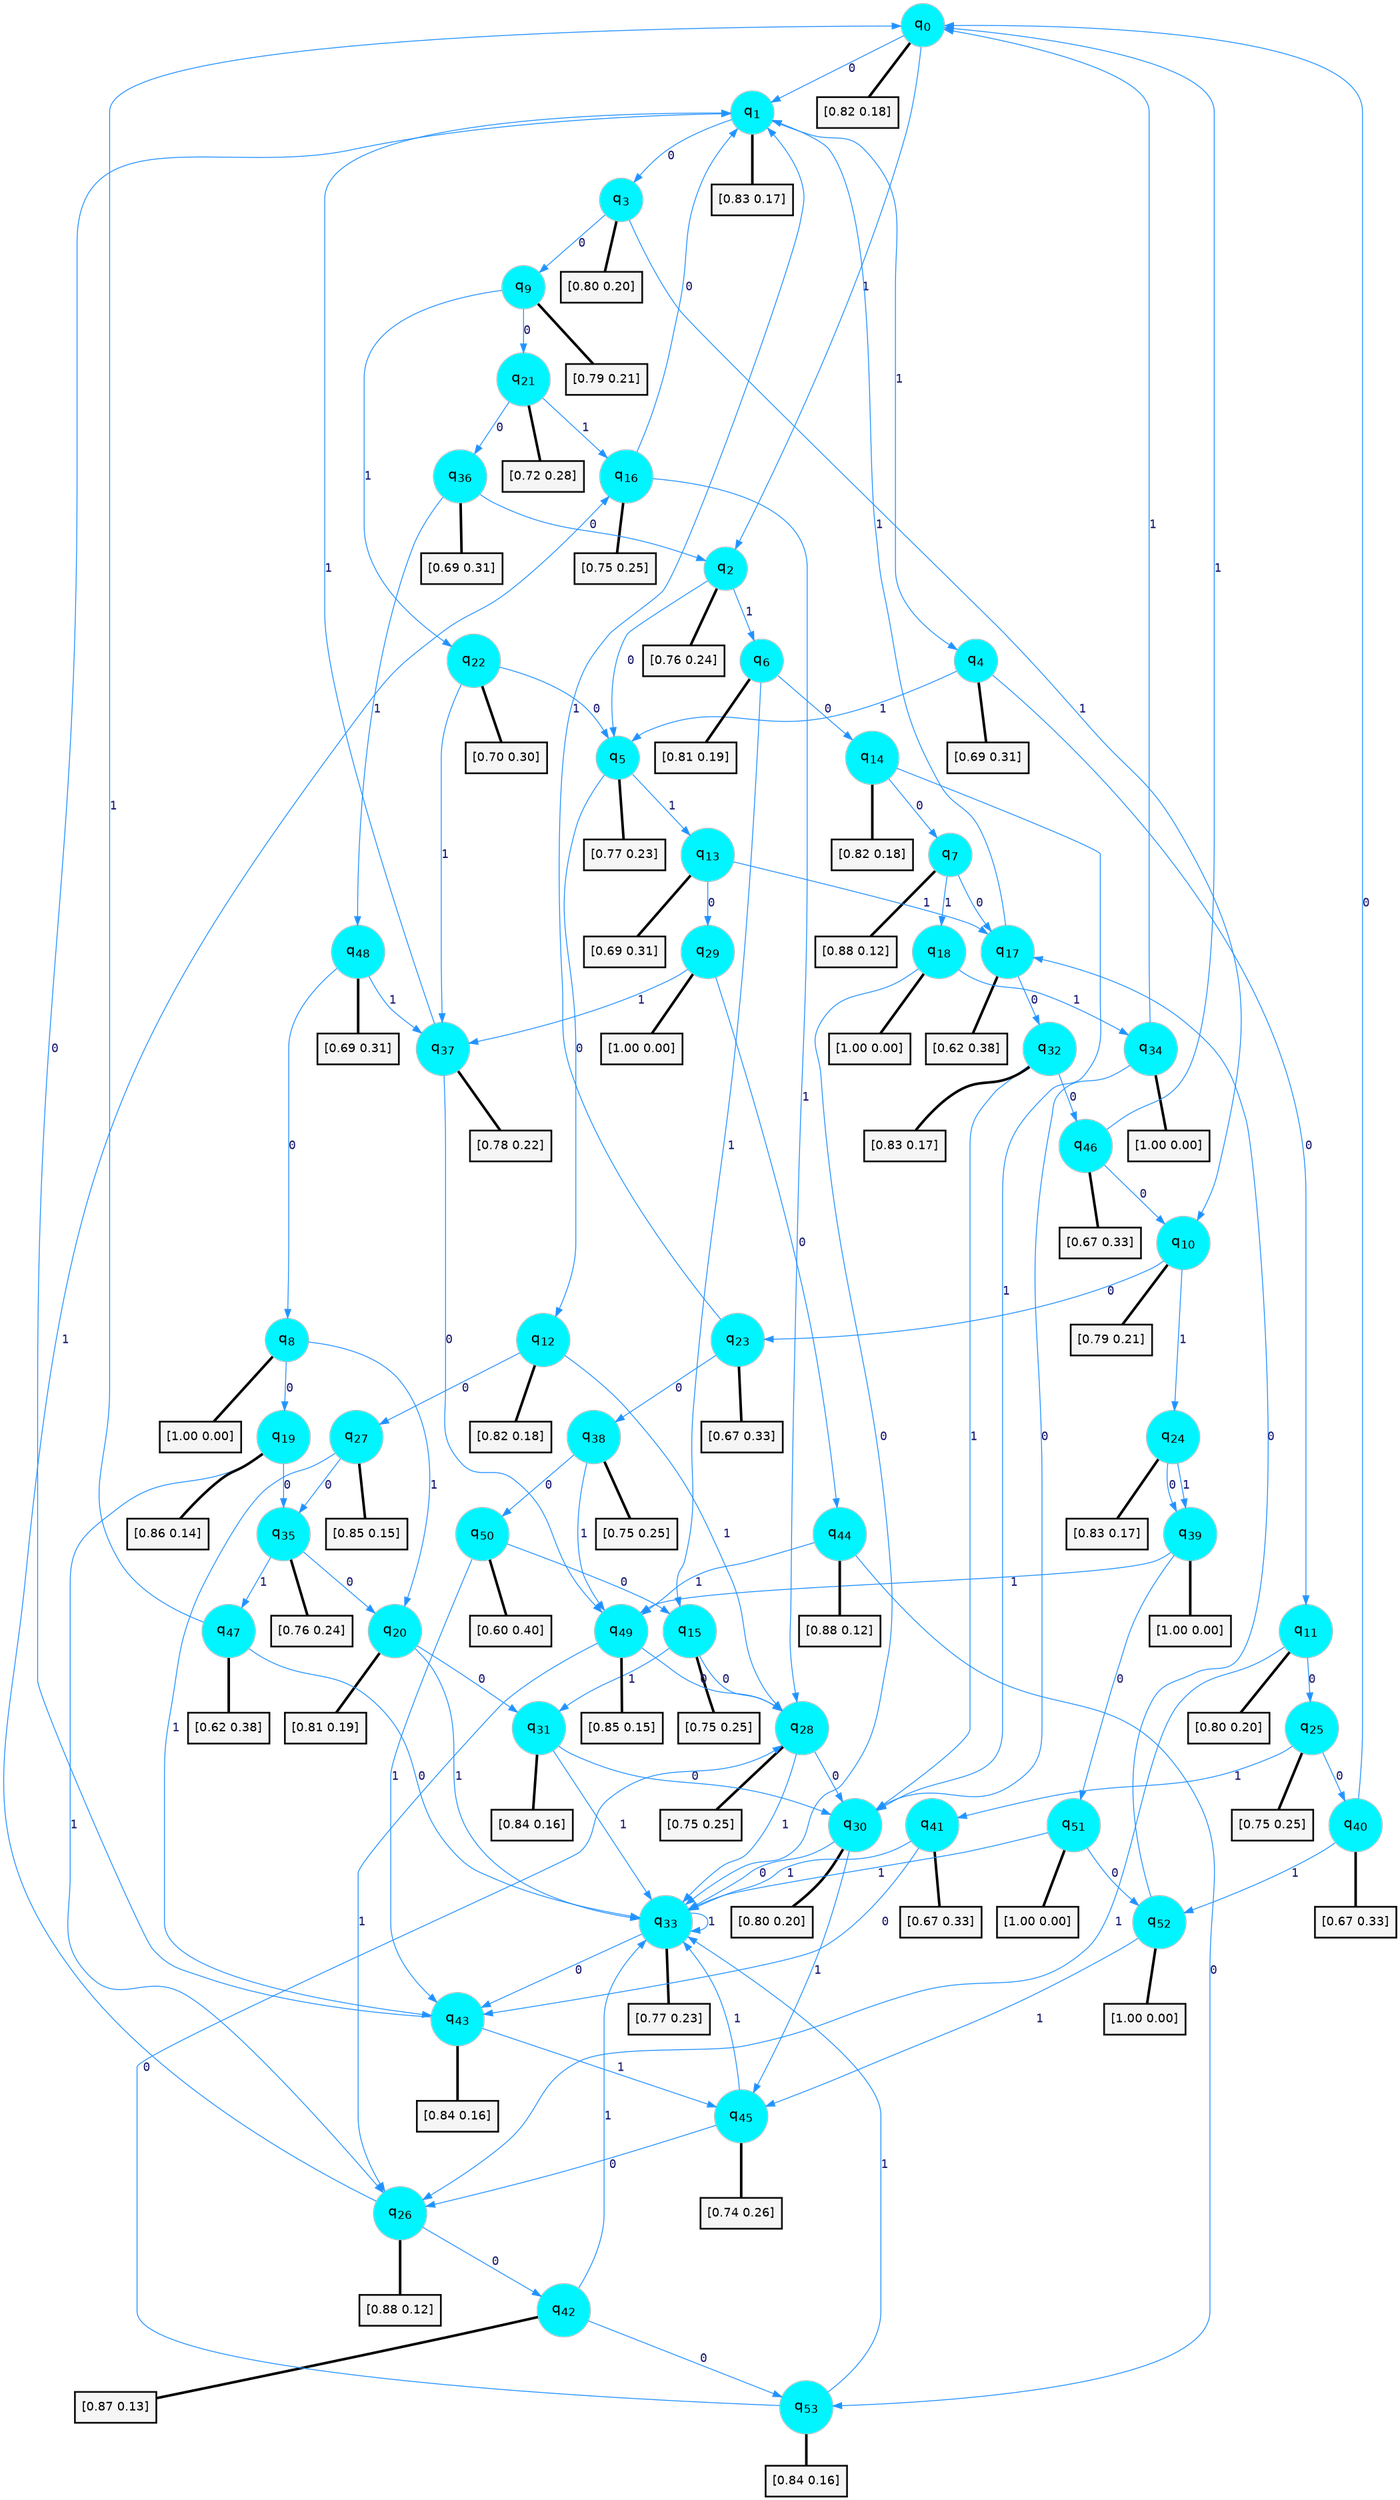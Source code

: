 digraph G {
graph [
bgcolor=transparent, dpi=300, rankdir=TD, size="40,25"];
node [
color=gray, fillcolor=turquoise1, fontcolor=black, fontname=Helvetica, fontsize=16, fontweight=bold, shape=circle, style=filled];
edge [
arrowsize=1, color=dodgerblue1, fontcolor=midnightblue, fontname=courier, fontweight=bold, penwidth=1, style=solid, weight=20];
0[label=<q<SUB>0</SUB>>];
1[label=<q<SUB>1</SUB>>];
2[label=<q<SUB>2</SUB>>];
3[label=<q<SUB>3</SUB>>];
4[label=<q<SUB>4</SUB>>];
5[label=<q<SUB>5</SUB>>];
6[label=<q<SUB>6</SUB>>];
7[label=<q<SUB>7</SUB>>];
8[label=<q<SUB>8</SUB>>];
9[label=<q<SUB>9</SUB>>];
10[label=<q<SUB>10</SUB>>];
11[label=<q<SUB>11</SUB>>];
12[label=<q<SUB>12</SUB>>];
13[label=<q<SUB>13</SUB>>];
14[label=<q<SUB>14</SUB>>];
15[label=<q<SUB>15</SUB>>];
16[label=<q<SUB>16</SUB>>];
17[label=<q<SUB>17</SUB>>];
18[label=<q<SUB>18</SUB>>];
19[label=<q<SUB>19</SUB>>];
20[label=<q<SUB>20</SUB>>];
21[label=<q<SUB>21</SUB>>];
22[label=<q<SUB>22</SUB>>];
23[label=<q<SUB>23</SUB>>];
24[label=<q<SUB>24</SUB>>];
25[label=<q<SUB>25</SUB>>];
26[label=<q<SUB>26</SUB>>];
27[label=<q<SUB>27</SUB>>];
28[label=<q<SUB>28</SUB>>];
29[label=<q<SUB>29</SUB>>];
30[label=<q<SUB>30</SUB>>];
31[label=<q<SUB>31</SUB>>];
32[label=<q<SUB>32</SUB>>];
33[label=<q<SUB>33</SUB>>];
34[label=<q<SUB>34</SUB>>];
35[label=<q<SUB>35</SUB>>];
36[label=<q<SUB>36</SUB>>];
37[label=<q<SUB>37</SUB>>];
38[label=<q<SUB>38</SUB>>];
39[label=<q<SUB>39</SUB>>];
40[label=<q<SUB>40</SUB>>];
41[label=<q<SUB>41</SUB>>];
42[label=<q<SUB>42</SUB>>];
43[label=<q<SUB>43</SUB>>];
44[label=<q<SUB>44</SUB>>];
45[label=<q<SUB>45</SUB>>];
46[label=<q<SUB>46</SUB>>];
47[label=<q<SUB>47</SUB>>];
48[label=<q<SUB>48</SUB>>];
49[label=<q<SUB>49</SUB>>];
50[label=<q<SUB>50</SUB>>];
51[label=<q<SUB>51</SUB>>];
52[label=<q<SUB>52</SUB>>];
53[label=<q<SUB>53</SUB>>];
54[label="[0.82 0.18]", shape=box,fontcolor=black, fontname=Helvetica, fontsize=14, penwidth=2, fillcolor=whitesmoke,color=black];
55[label="[0.83 0.17]", shape=box,fontcolor=black, fontname=Helvetica, fontsize=14, penwidth=2, fillcolor=whitesmoke,color=black];
56[label="[0.76 0.24]", shape=box,fontcolor=black, fontname=Helvetica, fontsize=14, penwidth=2, fillcolor=whitesmoke,color=black];
57[label="[0.80 0.20]", shape=box,fontcolor=black, fontname=Helvetica, fontsize=14, penwidth=2, fillcolor=whitesmoke,color=black];
58[label="[0.69 0.31]", shape=box,fontcolor=black, fontname=Helvetica, fontsize=14, penwidth=2, fillcolor=whitesmoke,color=black];
59[label="[0.77 0.23]", shape=box,fontcolor=black, fontname=Helvetica, fontsize=14, penwidth=2, fillcolor=whitesmoke,color=black];
60[label="[0.81 0.19]", shape=box,fontcolor=black, fontname=Helvetica, fontsize=14, penwidth=2, fillcolor=whitesmoke,color=black];
61[label="[0.88 0.12]", shape=box,fontcolor=black, fontname=Helvetica, fontsize=14, penwidth=2, fillcolor=whitesmoke,color=black];
62[label="[1.00 0.00]", shape=box,fontcolor=black, fontname=Helvetica, fontsize=14, penwidth=2, fillcolor=whitesmoke,color=black];
63[label="[0.79 0.21]", shape=box,fontcolor=black, fontname=Helvetica, fontsize=14, penwidth=2, fillcolor=whitesmoke,color=black];
64[label="[0.79 0.21]", shape=box,fontcolor=black, fontname=Helvetica, fontsize=14, penwidth=2, fillcolor=whitesmoke,color=black];
65[label="[0.80 0.20]", shape=box,fontcolor=black, fontname=Helvetica, fontsize=14, penwidth=2, fillcolor=whitesmoke,color=black];
66[label="[0.82 0.18]", shape=box,fontcolor=black, fontname=Helvetica, fontsize=14, penwidth=2, fillcolor=whitesmoke,color=black];
67[label="[0.69 0.31]", shape=box,fontcolor=black, fontname=Helvetica, fontsize=14, penwidth=2, fillcolor=whitesmoke,color=black];
68[label="[0.82 0.18]", shape=box,fontcolor=black, fontname=Helvetica, fontsize=14, penwidth=2, fillcolor=whitesmoke,color=black];
69[label="[0.75 0.25]", shape=box,fontcolor=black, fontname=Helvetica, fontsize=14, penwidth=2, fillcolor=whitesmoke,color=black];
70[label="[0.75 0.25]", shape=box,fontcolor=black, fontname=Helvetica, fontsize=14, penwidth=2, fillcolor=whitesmoke,color=black];
71[label="[0.62 0.38]", shape=box,fontcolor=black, fontname=Helvetica, fontsize=14, penwidth=2, fillcolor=whitesmoke,color=black];
72[label="[1.00 0.00]", shape=box,fontcolor=black, fontname=Helvetica, fontsize=14, penwidth=2, fillcolor=whitesmoke,color=black];
73[label="[0.86 0.14]", shape=box,fontcolor=black, fontname=Helvetica, fontsize=14, penwidth=2, fillcolor=whitesmoke,color=black];
74[label="[0.81 0.19]", shape=box,fontcolor=black, fontname=Helvetica, fontsize=14, penwidth=2, fillcolor=whitesmoke,color=black];
75[label="[0.72 0.28]", shape=box,fontcolor=black, fontname=Helvetica, fontsize=14, penwidth=2, fillcolor=whitesmoke,color=black];
76[label="[0.70 0.30]", shape=box,fontcolor=black, fontname=Helvetica, fontsize=14, penwidth=2, fillcolor=whitesmoke,color=black];
77[label="[0.67 0.33]", shape=box,fontcolor=black, fontname=Helvetica, fontsize=14, penwidth=2, fillcolor=whitesmoke,color=black];
78[label="[0.83 0.17]", shape=box,fontcolor=black, fontname=Helvetica, fontsize=14, penwidth=2, fillcolor=whitesmoke,color=black];
79[label="[0.75 0.25]", shape=box,fontcolor=black, fontname=Helvetica, fontsize=14, penwidth=2, fillcolor=whitesmoke,color=black];
80[label="[0.88 0.12]", shape=box,fontcolor=black, fontname=Helvetica, fontsize=14, penwidth=2, fillcolor=whitesmoke,color=black];
81[label="[0.85 0.15]", shape=box,fontcolor=black, fontname=Helvetica, fontsize=14, penwidth=2, fillcolor=whitesmoke,color=black];
82[label="[0.75 0.25]", shape=box,fontcolor=black, fontname=Helvetica, fontsize=14, penwidth=2, fillcolor=whitesmoke,color=black];
83[label="[1.00 0.00]", shape=box,fontcolor=black, fontname=Helvetica, fontsize=14, penwidth=2, fillcolor=whitesmoke,color=black];
84[label="[0.80 0.20]", shape=box,fontcolor=black, fontname=Helvetica, fontsize=14, penwidth=2, fillcolor=whitesmoke,color=black];
85[label="[0.84 0.16]", shape=box,fontcolor=black, fontname=Helvetica, fontsize=14, penwidth=2, fillcolor=whitesmoke,color=black];
86[label="[0.83 0.17]", shape=box,fontcolor=black, fontname=Helvetica, fontsize=14, penwidth=2, fillcolor=whitesmoke,color=black];
87[label="[0.77 0.23]", shape=box,fontcolor=black, fontname=Helvetica, fontsize=14, penwidth=2, fillcolor=whitesmoke,color=black];
88[label="[1.00 0.00]", shape=box,fontcolor=black, fontname=Helvetica, fontsize=14, penwidth=2, fillcolor=whitesmoke,color=black];
89[label="[0.76 0.24]", shape=box,fontcolor=black, fontname=Helvetica, fontsize=14, penwidth=2, fillcolor=whitesmoke,color=black];
90[label="[0.69 0.31]", shape=box,fontcolor=black, fontname=Helvetica, fontsize=14, penwidth=2, fillcolor=whitesmoke,color=black];
91[label="[0.78 0.22]", shape=box,fontcolor=black, fontname=Helvetica, fontsize=14, penwidth=2, fillcolor=whitesmoke,color=black];
92[label="[0.75 0.25]", shape=box,fontcolor=black, fontname=Helvetica, fontsize=14, penwidth=2, fillcolor=whitesmoke,color=black];
93[label="[1.00 0.00]", shape=box,fontcolor=black, fontname=Helvetica, fontsize=14, penwidth=2, fillcolor=whitesmoke,color=black];
94[label="[0.67 0.33]", shape=box,fontcolor=black, fontname=Helvetica, fontsize=14, penwidth=2, fillcolor=whitesmoke,color=black];
95[label="[0.67 0.33]", shape=box,fontcolor=black, fontname=Helvetica, fontsize=14, penwidth=2, fillcolor=whitesmoke,color=black];
96[label="[0.87 0.13]", shape=box,fontcolor=black, fontname=Helvetica, fontsize=14, penwidth=2, fillcolor=whitesmoke,color=black];
97[label="[0.84 0.16]", shape=box,fontcolor=black, fontname=Helvetica, fontsize=14, penwidth=2, fillcolor=whitesmoke,color=black];
98[label="[0.88 0.12]", shape=box,fontcolor=black, fontname=Helvetica, fontsize=14, penwidth=2, fillcolor=whitesmoke,color=black];
99[label="[0.74 0.26]", shape=box,fontcolor=black, fontname=Helvetica, fontsize=14, penwidth=2, fillcolor=whitesmoke,color=black];
100[label="[0.67 0.33]", shape=box,fontcolor=black, fontname=Helvetica, fontsize=14, penwidth=2, fillcolor=whitesmoke,color=black];
101[label="[0.62 0.38]", shape=box,fontcolor=black, fontname=Helvetica, fontsize=14, penwidth=2, fillcolor=whitesmoke,color=black];
102[label="[0.69 0.31]", shape=box,fontcolor=black, fontname=Helvetica, fontsize=14, penwidth=2, fillcolor=whitesmoke,color=black];
103[label="[0.85 0.15]", shape=box,fontcolor=black, fontname=Helvetica, fontsize=14, penwidth=2, fillcolor=whitesmoke,color=black];
104[label="[0.60 0.40]", shape=box,fontcolor=black, fontname=Helvetica, fontsize=14, penwidth=2, fillcolor=whitesmoke,color=black];
105[label="[1.00 0.00]", shape=box,fontcolor=black, fontname=Helvetica, fontsize=14, penwidth=2, fillcolor=whitesmoke,color=black];
106[label="[1.00 0.00]", shape=box,fontcolor=black, fontname=Helvetica, fontsize=14, penwidth=2, fillcolor=whitesmoke,color=black];
107[label="[0.84 0.16]", shape=box,fontcolor=black, fontname=Helvetica, fontsize=14, penwidth=2, fillcolor=whitesmoke,color=black];
0->1 [label=0];
0->2 [label=1];
0->54 [arrowhead=none, penwidth=3,color=black];
1->3 [label=0];
1->4 [label=1];
1->55 [arrowhead=none, penwidth=3,color=black];
2->5 [label=0];
2->6 [label=1];
2->56 [arrowhead=none, penwidth=3,color=black];
3->9 [label=0];
3->10 [label=1];
3->57 [arrowhead=none, penwidth=3,color=black];
4->11 [label=0];
4->5 [label=1];
4->58 [arrowhead=none, penwidth=3,color=black];
5->12 [label=0];
5->13 [label=1];
5->59 [arrowhead=none, penwidth=3,color=black];
6->14 [label=0];
6->15 [label=1];
6->60 [arrowhead=none, penwidth=3,color=black];
7->17 [label=0];
7->18 [label=1];
7->61 [arrowhead=none, penwidth=3,color=black];
8->19 [label=0];
8->20 [label=1];
8->62 [arrowhead=none, penwidth=3,color=black];
9->21 [label=0];
9->22 [label=1];
9->63 [arrowhead=none, penwidth=3,color=black];
10->23 [label=0];
10->24 [label=1];
10->64 [arrowhead=none, penwidth=3,color=black];
11->25 [label=0];
11->26 [label=1];
11->65 [arrowhead=none, penwidth=3,color=black];
12->27 [label=0];
12->28 [label=1];
12->66 [arrowhead=none, penwidth=3,color=black];
13->29 [label=0];
13->17 [label=1];
13->67 [arrowhead=none, penwidth=3,color=black];
14->7 [label=0];
14->30 [label=1];
14->68 [arrowhead=none, penwidth=3,color=black];
15->28 [label=0];
15->31 [label=1];
15->69 [arrowhead=none, penwidth=3,color=black];
16->1 [label=0];
16->28 [label=1];
16->70 [arrowhead=none, penwidth=3,color=black];
17->32 [label=0];
17->1 [label=1];
17->71 [arrowhead=none, penwidth=3,color=black];
18->33 [label=0];
18->34 [label=1];
18->72 [arrowhead=none, penwidth=3,color=black];
19->35 [label=0];
19->26 [label=1];
19->73 [arrowhead=none, penwidth=3,color=black];
20->31 [label=0];
20->33 [label=1];
20->74 [arrowhead=none, penwidth=3,color=black];
21->36 [label=0];
21->16 [label=1];
21->75 [arrowhead=none, penwidth=3,color=black];
22->5 [label=0];
22->37 [label=1];
22->76 [arrowhead=none, penwidth=3,color=black];
23->38 [label=0];
23->1 [label=1];
23->77 [arrowhead=none, penwidth=3,color=black];
24->39 [label=0];
24->39 [label=1];
24->78 [arrowhead=none, penwidth=3,color=black];
25->40 [label=0];
25->41 [label=1];
25->79 [arrowhead=none, penwidth=3,color=black];
26->42 [label=0];
26->16 [label=1];
26->80 [arrowhead=none, penwidth=3,color=black];
27->35 [label=0];
27->43 [label=1];
27->81 [arrowhead=none, penwidth=3,color=black];
28->30 [label=0];
28->33 [label=1];
28->82 [arrowhead=none, penwidth=3,color=black];
29->44 [label=0];
29->37 [label=1];
29->83 [arrowhead=none, penwidth=3,color=black];
30->33 [label=0];
30->45 [label=1];
30->84 [arrowhead=none, penwidth=3,color=black];
31->30 [label=0];
31->33 [label=1];
31->85 [arrowhead=none, penwidth=3,color=black];
32->46 [label=0];
32->30 [label=1];
32->86 [arrowhead=none, penwidth=3,color=black];
33->43 [label=0];
33->33 [label=1];
33->87 [arrowhead=none, penwidth=3,color=black];
34->30 [label=0];
34->0 [label=1];
34->88 [arrowhead=none, penwidth=3,color=black];
35->20 [label=0];
35->47 [label=1];
35->89 [arrowhead=none, penwidth=3,color=black];
36->2 [label=0];
36->48 [label=1];
36->90 [arrowhead=none, penwidth=3,color=black];
37->49 [label=0];
37->1 [label=1];
37->91 [arrowhead=none, penwidth=3,color=black];
38->50 [label=0];
38->49 [label=1];
38->92 [arrowhead=none, penwidth=3,color=black];
39->51 [label=0];
39->49 [label=1];
39->93 [arrowhead=none, penwidth=3,color=black];
40->0 [label=0];
40->52 [label=1];
40->94 [arrowhead=none, penwidth=3,color=black];
41->43 [label=0];
41->33 [label=1];
41->95 [arrowhead=none, penwidth=3,color=black];
42->53 [label=0];
42->33 [label=1];
42->96 [arrowhead=none, penwidth=3,color=black];
43->1 [label=0];
43->45 [label=1];
43->97 [arrowhead=none, penwidth=3,color=black];
44->53 [label=0];
44->49 [label=1];
44->98 [arrowhead=none, penwidth=3,color=black];
45->26 [label=0];
45->33 [label=1];
45->99 [arrowhead=none, penwidth=3,color=black];
46->10 [label=0];
46->0 [label=1];
46->100 [arrowhead=none, penwidth=3,color=black];
47->33 [label=0];
47->0 [label=1];
47->101 [arrowhead=none, penwidth=3,color=black];
48->8 [label=0];
48->37 [label=1];
48->102 [arrowhead=none, penwidth=3,color=black];
49->28 [label=0];
49->26 [label=1];
49->103 [arrowhead=none, penwidth=3,color=black];
50->15 [label=0];
50->43 [label=1];
50->104 [arrowhead=none, penwidth=3,color=black];
51->52 [label=0];
51->33 [label=1];
51->105 [arrowhead=none, penwidth=3,color=black];
52->17 [label=0];
52->45 [label=1];
52->106 [arrowhead=none, penwidth=3,color=black];
53->28 [label=0];
53->33 [label=1];
53->107 [arrowhead=none, penwidth=3,color=black];
}
